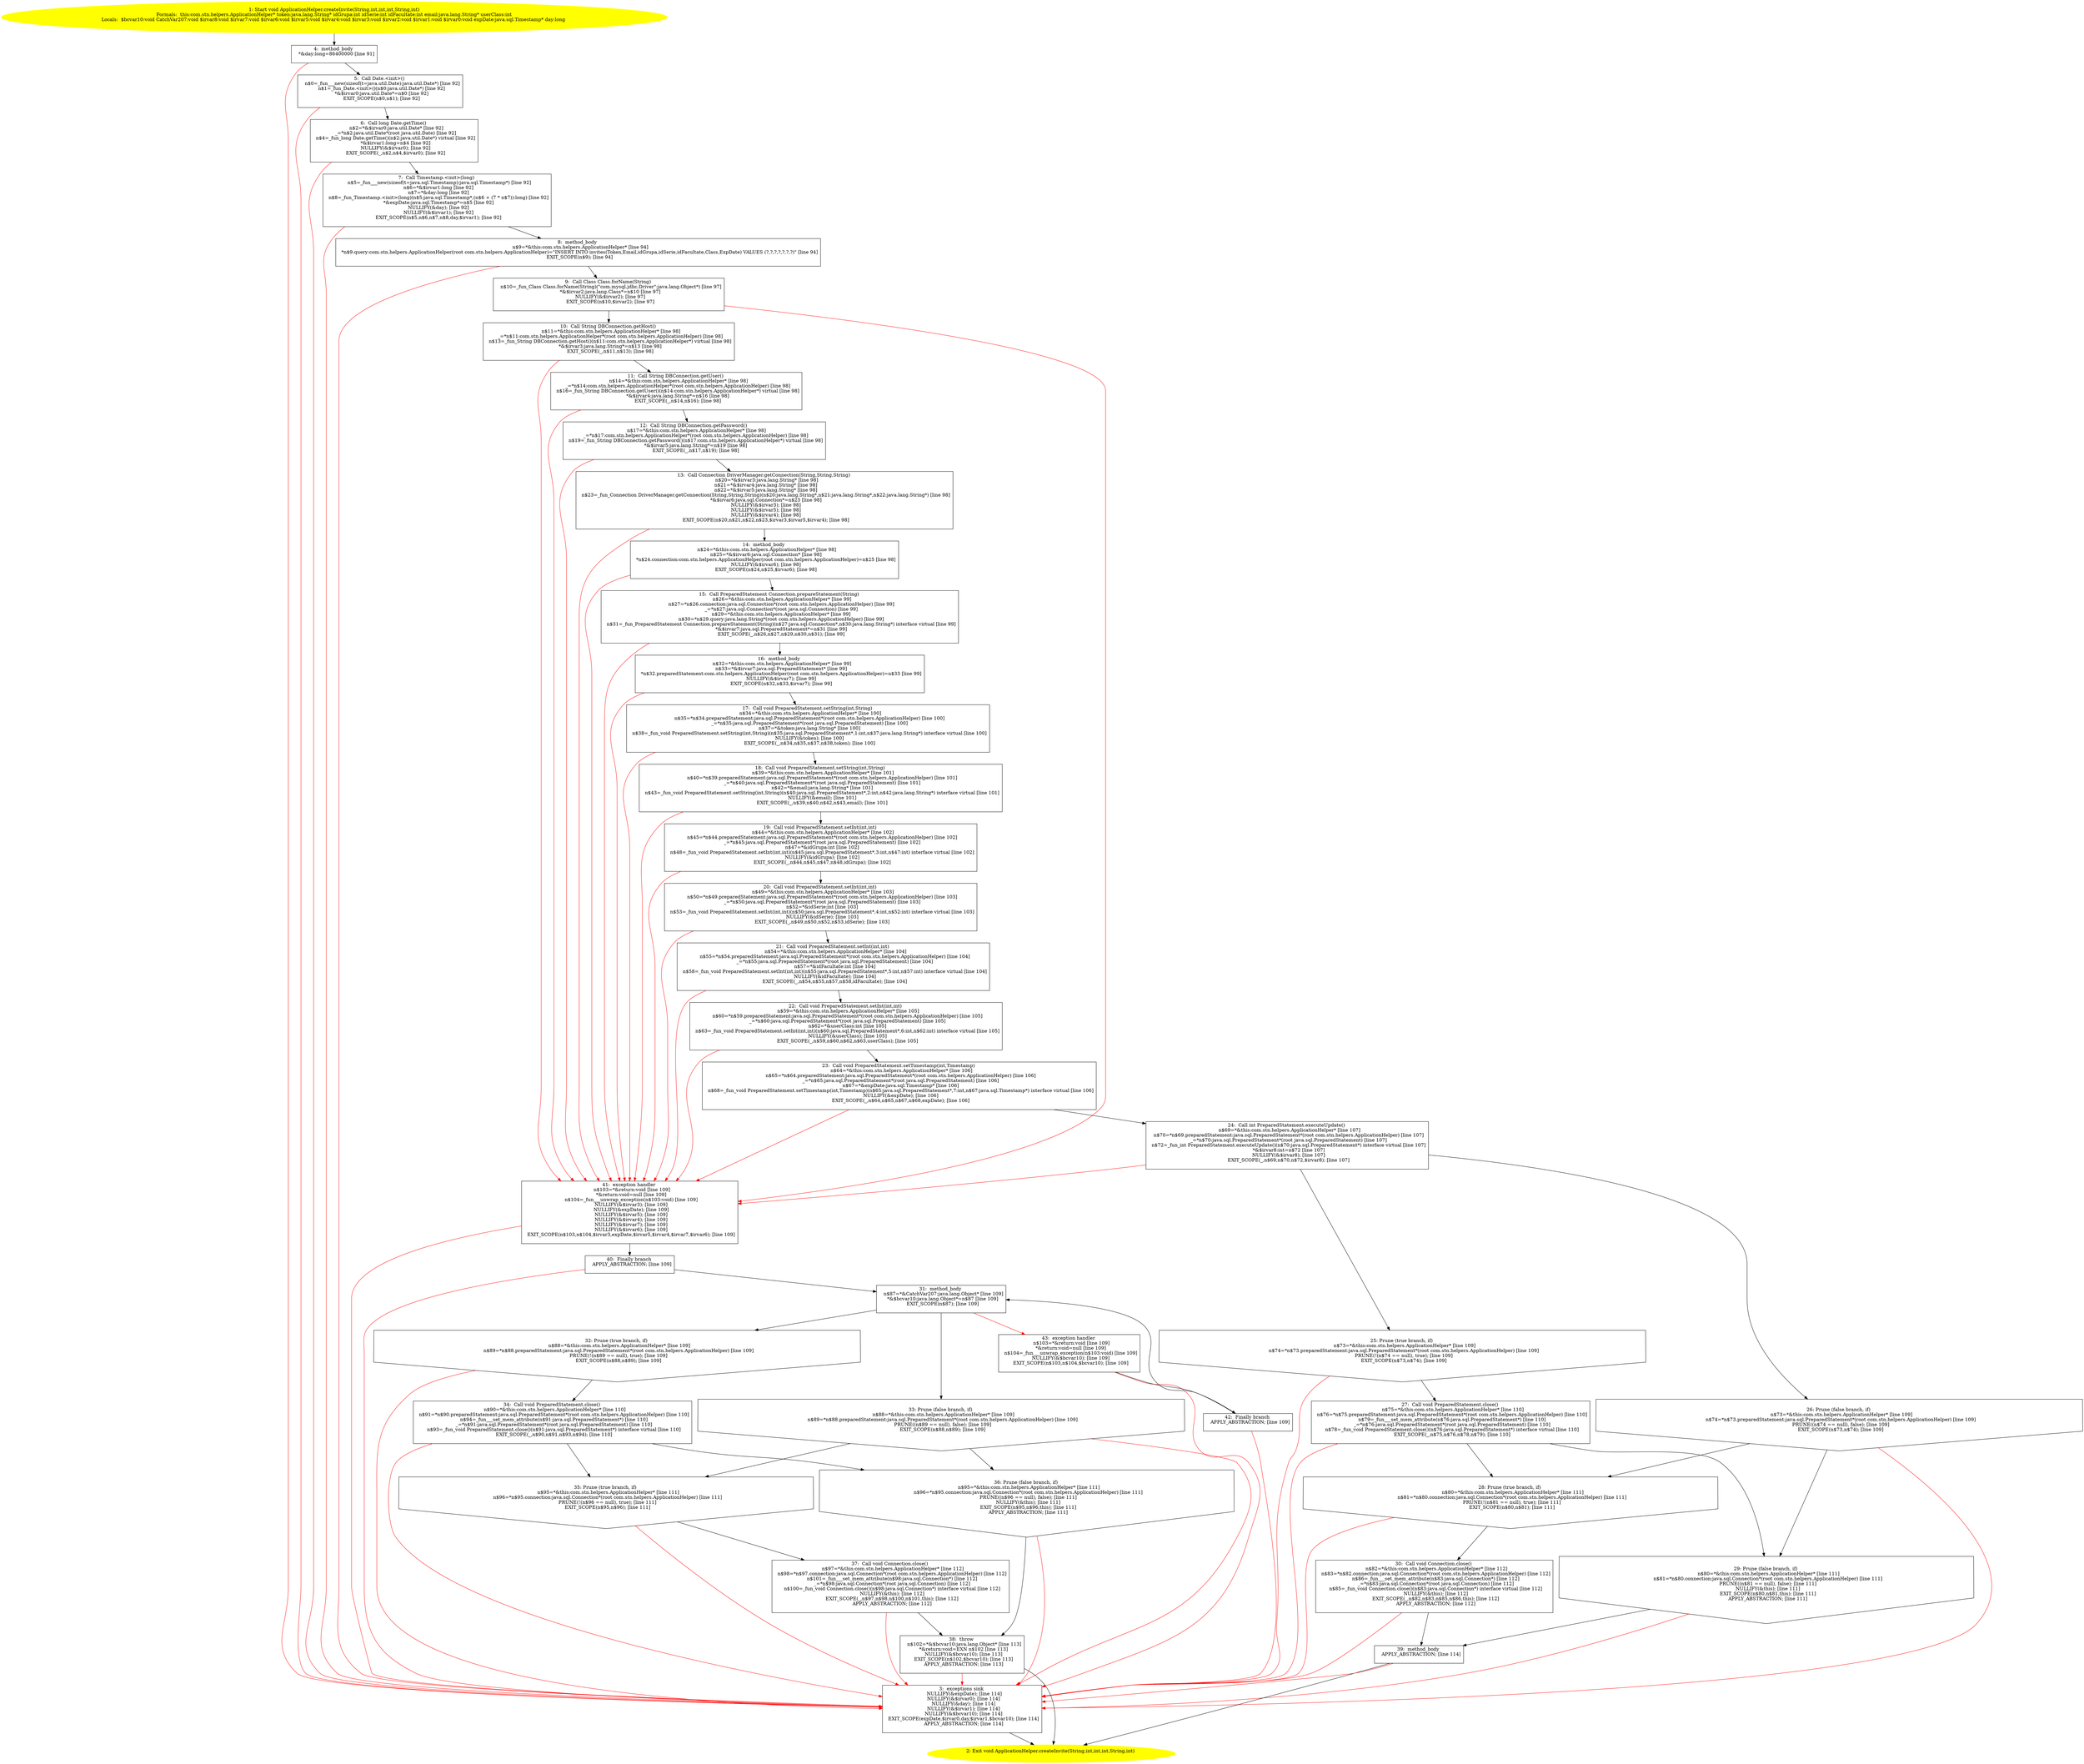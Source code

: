 /* @generated */
digraph cfg {
"com.stn.helpers.ApplicationHelper.createInvite(java.lang.String,int,int,int,java.lang.String,int):vo.8206df51788a3913444c936e56d3af97_1" [label="1: Start void ApplicationHelper.createInvite(String,int,int,int,String,int)\nFormals:  this:com.stn.helpers.ApplicationHelper* token:java.lang.String* idGrupa:int idSerie:int idFacultate:int email:java.lang.String* userClass:int\nLocals:  $bcvar10:void CatchVar207:void $irvar8:void $irvar7:void $irvar6:void $irvar5:void $irvar4:void $irvar3:void $irvar2:void $irvar1:void $irvar0:void expDate:java.sql.Timestamp* day:long \n  " color=yellow style=filled]
	

	 "com.stn.helpers.ApplicationHelper.createInvite(java.lang.String,int,int,int,java.lang.String,int):vo.8206df51788a3913444c936e56d3af97_1" -> "com.stn.helpers.ApplicationHelper.createInvite(java.lang.String,int,int,int,java.lang.String,int):vo.8206df51788a3913444c936e56d3af97_4" ;
"com.stn.helpers.ApplicationHelper.createInvite(java.lang.String,int,int,int,java.lang.String,int):vo.8206df51788a3913444c936e56d3af97_2" [label="2: Exit void ApplicationHelper.createInvite(String,int,int,int,String,int) \n  " color=yellow style=filled]
	

"com.stn.helpers.ApplicationHelper.createInvite(java.lang.String,int,int,int,java.lang.String,int):vo.8206df51788a3913444c936e56d3af97_3" [label="3:  exceptions sink \n   NULLIFY(&expDate); [line 114]\n  NULLIFY(&$irvar0); [line 114]\n  NULLIFY(&day); [line 114]\n  NULLIFY(&$irvar1); [line 114]\n  NULLIFY(&$bcvar10); [line 114]\n  EXIT_SCOPE(expDate,$irvar0,day,$irvar1,$bcvar10); [line 114]\n  APPLY_ABSTRACTION; [line 114]\n " shape="box"]
	

	 "com.stn.helpers.ApplicationHelper.createInvite(java.lang.String,int,int,int,java.lang.String,int):vo.8206df51788a3913444c936e56d3af97_3" -> "com.stn.helpers.ApplicationHelper.createInvite(java.lang.String,int,int,int,java.lang.String,int):vo.8206df51788a3913444c936e56d3af97_2" ;
"com.stn.helpers.ApplicationHelper.createInvite(java.lang.String,int,int,int,java.lang.String,int):vo.8206df51788a3913444c936e56d3af97_4" [label="4:  method_body \n   *&day:long=86400000 [line 91]\n " shape="box"]
	

	 "com.stn.helpers.ApplicationHelper.createInvite(java.lang.String,int,int,int,java.lang.String,int):vo.8206df51788a3913444c936e56d3af97_4" -> "com.stn.helpers.ApplicationHelper.createInvite(java.lang.String,int,int,int,java.lang.String,int):vo.8206df51788a3913444c936e56d3af97_5" ;
	 "com.stn.helpers.ApplicationHelper.createInvite(java.lang.String,int,int,int,java.lang.String,int):vo.8206df51788a3913444c936e56d3af97_4" -> "com.stn.helpers.ApplicationHelper.createInvite(java.lang.String,int,int,int,java.lang.String,int):vo.8206df51788a3913444c936e56d3af97_3" [color="red" ];
"com.stn.helpers.ApplicationHelper.createInvite(java.lang.String,int,int,int,java.lang.String,int):vo.8206df51788a3913444c936e56d3af97_5" [label="5:  Call Date.<init>() \n   n$0=_fun___new(sizeof(t=java.util.Date):java.util.Date*) [line 92]\n  n$1=_fun_Date.<init>()(n$0:java.util.Date*) [line 92]\n  *&$irvar0:java.util.Date*=n$0 [line 92]\n  EXIT_SCOPE(n$0,n$1); [line 92]\n " shape="box"]
	

	 "com.stn.helpers.ApplicationHelper.createInvite(java.lang.String,int,int,int,java.lang.String,int):vo.8206df51788a3913444c936e56d3af97_5" -> "com.stn.helpers.ApplicationHelper.createInvite(java.lang.String,int,int,int,java.lang.String,int):vo.8206df51788a3913444c936e56d3af97_6" ;
	 "com.stn.helpers.ApplicationHelper.createInvite(java.lang.String,int,int,int,java.lang.String,int):vo.8206df51788a3913444c936e56d3af97_5" -> "com.stn.helpers.ApplicationHelper.createInvite(java.lang.String,int,int,int,java.lang.String,int):vo.8206df51788a3913444c936e56d3af97_3" [color="red" ];
"com.stn.helpers.ApplicationHelper.createInvite(java.lang.String,int,int,int,java.lang.String,int):vo.8206df51788a3913444c936e56d3af97_6" [label="6:  Call long Date.getTime() \n   n$2=*&$irvar0:java.util.Date* [line 92]\n  _=*n$2:java.util.Date*(root java.util.Date) [line 92]\n  n$4=_fun_long Date.getTime()(n$2:java.util.Date*) virtual [line 92]\n  *&$irvar1:long=n$4 [line 92]\n  NULLIFY(&$irvar0); [line 92]\n  EXIT_SCOPE(_,n$2,n$4,$irvar0); [line 92]\n " shape="box"]
	

	 "com.stn.helpers.ApplicationHelper.createInvite(java.lang.String,int,int,int,java.lang.String,int):vo.8206df51788a3913444c936e56d3af97_6" -> "com.stn.helpers.ApplicationHelper.createInvite(java.lang.String,int,int,int,java.lang.String,int):vo.8206df51788a3913444c936e56d3af97_7" ;
	 "com.stn.helpers.ApplicationHelper.createInvite(java.lang.String,int,int,int,java.lang.String,int):vo.8206df51788a3913444c936e56d3af97_6" -> "com.stn.helpers.ApplicationHelper.createInvite(java.lang.String,int,int,int,java.lang.String,int):vo.8206df51788a3913444c936e56d3af97_3" [color="red" ];
"com.stn.helpers.ApplicationHelper.createInvite(java.lang.String,int,int,int,java.lang.String,int):vo.8206df51788a3913444c936e56d3af97_7" [label="7:  Call Timestamp.<init>(long) \n   n$5=_fun___new(sizeof(t=java.sql.Timestamp):java.sql.Timestamp*) [line 92]\n  n$6=*&$irvar1:long [line 92]\n  n$7=*&day:long [line 92]\n  n$8=_fun_Timestamp.<init>(long)(n$5:java.sql.Timestamp*,(n$6 + (7 * n$7)):long) [line 92]\n  *&expDate:java.sql.Timestamp*=n$5 [line 92]\n  NULLIFY(&day); [line 92]\n  NULLIFY(&$irvar1); [line 92]\n  EXIT_SCOPE(n$5,n$6,n$7,n$8,day,$irvar1); [line 92]\n " shape="box"]
	

	 "com.stn.helpers.ApplicationHelper.createInvite(java.lang.String,int,int,int,java.lang.String,int):vo.8206df51788a3913444c936e56d3af97_7" -> "com.stn.helpers.ApplicationHelper.createInvite(java.lang.String,int,int,int,java.lang.String,int):vo.8206df51788a3913444c936e56d3af97_8" ;
	 "com.stn.helpers.ApplicationHelper.createInvite(java.lang.String,int,int,int,java.lang.String,int):vo.8206df51788a3913444c936e56d3af97_7" -> "com.stn.helpers.ApplicationHelper.createInvite(java.lang.String,int,int,int,java.lang.String,int):vo.8206df51788a3913444c936e56d3af97_3" [color="red" ];
"com.stn.helpers.ApplicationHelper.createInvite(java.lang.String,int,int,int,java.lang.String,int):vo.8206df51788a3913444c936e56d3af97_8" [label="8:  method_body \n   n$9=*&this:com.stn.helpers.ApplicationHelper* [line 94]\n  *n$9.query:com.stn.helpers.ApplicationHelper(root com.stn.helpers.ApplicationHelper)=\"INSERT INTO invites(Token,Email,idGrupa,idSerie,idFacultate,Class,ExpDate) VALUES (?,?,?,?,?,?,?)\" [line 94]\n  EXIT_SCOPE(n$9); [line 94]\n " shape="box"]
	

	 "com.stn.helpers.ApplicationHelper.createInvite(java.lang.String,int,int,int,java.lang.String,int):vo.8206df51788a3913444c936e56d3af97_8" -> "com.stn.helpers.ApplicationHelper.createInvite(java.lang.String,int,int,int,java.lang.String,int):vo.8206df51788a3913444c936e56d3af97_9" ;
	 "com.stn.helpers.ApplicationHelper.createInvite(java.lang.String,int,int,int,java.lang.String,int):vo.8206df51788a3913444c936e56d3af97_8" -> "com.stn.helpers.ApplicationHelper.createInvite(java.lang.String,int,int,int,java.lang.String,int):vo.8206df51788a3913444c936e56d3af97_3" [color="red" ];
"com.stn.helpers.ApplicationHelper.createInvite(java.lang.String,int,int,int,java.lang.String,int):vo.8206df51788a3913444c936e56d3af97_9" [label="9:  Call Class Class.forName(String) \n   n$10=_fun_Class Class.forName(String)(\"com.mysql.jdbc.Driver\":java.lang.Object*) [line 97]\n  *&$irvar2:java.lang.Class*=n$10 [line 97]\n  NULLIFY(&$irvar2); [line 97]\n  EXIT_SCOPE(n$10,$irvar2); [line 97]\n " shape="box"]
	

	 "com.stn.helpers.ApplicationHelper.createInvite(java.lang.String,int,int,int,java.lang.String,int):vo.8206df51788a3913444c936e56d3af97_9" -> "com.stn.helpers.ApplicationHelper.createInvite(java.lang.String,int,int,int,java.lang.String,int):vo.8206df51788a3913444c936e56d3af97_10" ;
	 "com.stn.helpers.ApplicationHelper.createInvite(java.lang.String,int,int,int,java.lang.String,int):vo.8206df51788a3913444c936e56d3af97_9" -> "com.stn.helpers.ApplicationHelper.createInvite(java.lang.String,int,int,int,java.lang.String,int):vo.8206df51788a3913444c936e56d3af97_41" [color="red" ];
"com.stn.helpers.ApplicationHelper.createInvite(java.lang.String,int,int,int,java.lang.String,int):vo.8206df51788a3913444c936e56d3af97_10" [label="10:  Call String DBConnection.getHost() \n   n$11=*&this:com.stn.helpers.ApplicationHelper* [line 98]\n  _=*n$11:com.stn.helpers.ApplicationHelper*(root com.stn.helpers.ApplicationHelper) [line 98]\n  n$13=_fun_String DBConnection.getHost()(n$11:com.stn.helpers.ApplicationHelper*) virtual [line 98]\n  *&$irvar3:java.lang.String*=n$13 [line 98]\n  EXIT_SCOPE(_,n$11,n$13); [line 98]\n " shape="box"]
	

	 "com.stn.helpers.ApplicationHelper.createInvite(java.lang.String,int,int,int,java.lang.String,int):vo.8206df51788a3913444c936e56d3af97_10" -> "com.stn.helpers.ApplicationHelper.createInvite(java.lang.String,int,int,int,java.lang.String,int):vo.8206df51788a3913444c936e56d3af97_11" ;
	 "com.stn.helpers.ApplicationHelper.createInvite(java.lang.String,int,int,int,java.lang.String,int):vo.8206df51788a3913444c936e56d3af97_10" -> "com.stn.helpers.ApplicationHelper.createInvite(java.lang.String,int,int,int,java.lang.String,int):vo.8206df51788a3913444c936e56d3af97_41" [color="red" ];
"com.stn.helpers.ApplicationHelper.createInvite(java.lang.String,int,int,int,java.lang.String,int):vo.8206df51788a3913444c936e56d3af97_11" [label="11:  Call String DBConnection.getUser() \n   n$14=*&this:com.stn.helpers.ApplicationHelper* [line 98]\n  _=*n$14:com.stn.helpers.ApplicationHelper*(root com.stn.helpers.ApplicationHelper) [line 98]\n  n$16=_fun_String DBConnection.getUser()(n$14:com.stn.helpers.ApplicationHelper*) virtual [line 98]\n  *&$irvar4:java.lang.String*=n$16 [line 98]\n  EXIT_SCOPE(_,n$14,n$16); [line 98]\n " shape="box"]
	

	 "com.stn.helpers.ApplicationHelper.createInvite(java.lang.String,int,int,int,java.lang.String,int):vo.8206df51788a3913444c936e56d3af97_11" -> "com.stn.helpers.ApplicationHelper.createInvite(java.lang.String,int,int,int,java.lang.String,int):vo.8206df51788a3913444c936e56d3af97_12" ;
	 "com.stn.helpers.ApplicationHelper.createInvite(java.lang.String,int,int,int,java.lang.String,int):vo.8206df51788a3913444c936e56d3af97_11" -> "com.stn.helpers.ApplicationHelper.createInvite(java.lang.String,int,int,int,java.lang.String,int):vo.8206df51788a3913444c936e56d3af97_41" [color="red" ];
"com.stn.helpers.ApplicationHelper.createInvite(java.lang.String,int,int,int,java.lang.String,int):vo.8206df51788a3913444c936e56d3af97_12" [label="12:  Call String DBConnection.getPassword() \n   n$17=*&this:com.stn.helpers.ApplicationHelper* [line 98]\n  _=*n$17:com.stn.helpers.ApplicationHelper*(root com.stn.helpers.ApplicationHelper) [line 98]\n  n$19=_fun_String DBConnection.getPassword()(n$17:com.stn.helpers.ApplicationHelper*) virtual [line 98]\n  *&$irvar5:java.lang.String*=n$19 [line 98]\n  EXIT_SCOPE(_,n$17,n$19); [line 98]\n " shape="box"]
	

	 "com.stn.helpers.ApplicationHelper.createInvite(java.lang.String,int,int,int,java.lang.String,int):vo.8206df51788a3913444c936e56d3af97_12" -> "com.stn.helpers.ApplicationHelper.createInvite(java.lang.String,int,int,int,java.lang.String,int):vo.8206df51788a3913444c936e56d3af97_13" ;
	 "com.stn.helpers.ApplicationHelper.createInvite(java.lang.String,int,int,int,java.lang.String,int):vo.8206df51788a3913444c936e56d3af97_12" -> "com.stn.helpers.ApplicationHelper.createInvite(java.lang.String,int,int,int,java.lang.String,int):vo.8206df51788a3913444c936e56d3af97_41" [color="red" ];
"com.stn.helpers.ApplicationHelper.createInvite(java.lang.String,int,int,int,java.lang.String,int):vo.8206df51788a3913444c936e56d3af97_13" [label="13:  Call Connection DriverManager.getConnection(String,String,String) \n   n$20=*&$irvar3:java.lang.String* [line 98]\n  n$21=*&$irvar4:java.lang.String* [line 98]\n  n$22=*&$irvar5:java.lang.String* [line 98]\n  n$23=_fun_Connection DriverManager.getConnection(String,String,String)(n$20:java.lang.String*,n$21:java.lang.String*,n$22:java.lang.String*) [line 98]\n  *&$irvar6:java.sql.Connection*=n$23 [line 98]\n  NULLIFY(&$irvar3); [line 98]\n  NULLIFY(&$irvar5); [line 98]\n  NULLIFY(&$irvar4); [line 98]\n  EXIT_SCOPE(n$20,n$21,n$22,n$23,$irvar3,$irvar5,$irvar4); [line 98]\n " shape="box"]
	

	 "com.stn.helpers.ApplicationHelper.createInvite(java.lang.String,int,int,int,java.lang.String,int):vo.8206df51788a3913444c936e56d3af97_13" -> "com.stn.helpers.ApplicationHelper.createInvite(java.lang.String,int,int,int,java.lang.String,int):vo.8206df51788a3913444c936e56d3af97_14" ;
	 "com.stn.helpers.ApplicationHelper.createInvite(java.lang.String,int,int,int,java.lang.String,int):vo.8206df51788a3913444c936e56d3af97_13" -> "com.stn.helpers.ApplicationHelper.createInvite(java.lang.String,int,int,int,java.lang.String,int):vo.8206df51788a3913444c936e56d3af97_41" [color="red" ];
"com.stn.helpers.ApplicationHelper.createInvite(java.lang.String,int,int,int,java.lang.String,int):vo.8206df51788a3913444c936e56d3af97_14" [label="14:  method_body \n   n$24=*&this:com.stn.helpers.ApplicationHelper* [line 98]\n  n$25=*&$irvar6:java.sql.Connection* [line 98]\n  *n$24.connection:com.stn.helpers.ApplicationHelper(root com.stn.helpers.ApplicationHelper)=n$25 [line 98]\n  NULLIFY(&$irvar6); [line 98]\n  EXIT_SCOPE(n$24,n$25,$irvar6); [line 98]\n " shape="box"]
	

	 "com.stn.helpers.ApplicationHelper.createInvite(java.lang.String,int,int,int,java.lang.String,int):vo.8206df51788a3913444c936e56d3af97_14" -> "com.stn.helpers.ApplicationHelper.createInvite(java.lang.String,int,int,int,java.lang.String,int):vo.8206df51788a3913444c936e56d3af97_15" ;
	 "com.stn.helpers.ApplicationHelper.createInvite(java.lang.String,int,int,int,java.lang.String,int):vo.8206df51788a3913444c936e56d3af97_14" -> "com.stn.helpers.ApplicationHelper.createInvite(java.lang.String,int,int,int,java.lang.String,int):vo.8206df51788a3913444c936e56d3af97_41" [color="red" ];
"com.stn.helpers.ApplicationHelper.createInvite(java.lang.String,int,int,int,java.lang.String,int):vo.8206df51788a3913444c936e56d3af97_15" [label="15:  Call PreparedStatement Connection.prepareStatement(String) \n   n$26=*&this:com.stn.helpers.ApplicationHelper* [line 99]\n  n$27=*n$26.connection:java.sql.Connection*(root com.stn.helpers.ApplicationHelper) [line 99]\n  _=*n$27:java.sql.Connection*(root java.sql.Connection) [line 99]\n  n$29=*&this:com.stn.helpers.ApplicationHelper* [line 99]\n  n$30=*n$29.query:java.lang.String*(root com.stn.helpers.ApplicationHelper) [line 99]\n  n$31=_fun_PreparedStatement Connection.prepareStatement(String)(n$27:java.sql.Connection*,n$30:java.lang.String*) interface virtual [line 99]\n  *&$irvar7:java.sql.PreparedStatement*=n$31 [line 99]\n  EXIT_SCOPE(_,n$26,n$27,n$29,n$30,n$31); [line 99]\n " shape="box"]
	

	 "com.stn.helpers.ApplicationHelper.createInvite(java.lang.String,int,int,int,java.lang.String,int):vo.8206df51788a3913444c936e56d3af97_15" -> "com.stn.helpers.ApplicationHelper.createInvite(java.lang.String,int,int,int,java.lang.String,int):vo.8206df51788a3913444c936e56d3af97_16" ;
	 "com.stn.helpers.ApplicationHelper.createInvite(java.lang.String,int,int,int,java.lang.String,int):vo.8206df51788a3913444c936e56d3af97_15" -> "com.stn.helpers.ApplicationHelper.createInvite(java.lang.String,int,int,int,java.lang.String,int):vo.8206df51788a3913444c936e56d3af97_41" [color="red" ];
"com.stn.helpers.ApplicationHelper.createInvite(java.lang.String,int,int,int,java.lang.String,int):vo.8206df51788a3913444c936e56d3af97_16" [label="16:  method_body \n   n$32=*&this:com.stn.helpers.ApplicationHelper* [line 99]\n  n$33=*&$irvar7:java.sql.PreparedStatement* [line 99]\n  *n$32.preparedStatement:com.stn.helpers.ApplicationHelper(root com.stn.helpers.ApplicationHelper)=n$33 [line 99]\n  NULLIFY(&$irvar7); [line 99]\n  EXIT_SCOPE(n$32,n$33,$irvar7); [line 99]\n " shape="box"]
	

	 "com.stn.helpers.ApplicationHelper.createInvite(java.lang.String,int,int,int,java.lang.String,int):vo.8206df51788a3913444c936e56d3af97_16" -> "com.stn.helpers.ApplicationHelper.createInvite(java.lang.String,int,int,int,java.lang.String,int):vo.8206df51788a3913444c936e56d3af97_17" ;
	 "com.stn.helpers.ApplicationHelper.createInvite(java.lang.String,int,int,int,java.lang.String,int):vo.8206df51788a3913444c936e56d3af97_16" -> "com.stn.helpers.ApplicationHelper.createInvite(java.lang.String,int,int,int,java.lang.String,int):vo.8206df51788a3913444c936e56d3af97_41" [color="red" ];
"com.stn.helpers.ApplicationHelper.createInvite(java.lang.String,int,int,int,java.lang.String,int):vo.8206df51788a3913444c936e56d3af97_17" [label="17:  Call void PreparedStatement.setString(int,String) \n   n$34=*&this:com.stn.helpers.ApplicationHelper* [line 100]\n  n$35=*n$34.preparedStatement:java.sql.PreparedStatement*(root com.stn.helpers.ApplicationHelper) [line 100]\n  _=*n$35:java.sql.PreparedStatement*(root java.sql.PreparedStatement) [line 100]\n  n$37=*&token:java.lang.String* [line 100]\n  n$38=_fun_void PreparedStatement.setString(int,String)(n$35:java.sql.PreparedStatement*,1:int,n$37:java.lang.String*) interface virtual [line 100]\n  NULLIFY(&token); [line 100]\n  EXIT_SCOPE(_,n$34,n$35,n$37,n$38,token); [line 100]\n " shape="box"]
	

	 "com.stn.helpers.ApplicationHelper.createInvite(java.lang.String,int,int,int,java.lang.String,int):vo.8206df51788a3913444c936e56d3af97_17" -> "com.stn.helpers.ApplicationHelper.createInvite(java.lang.String,int,int,int,java.lang.String,int):vo.8206df51788a3913444c936e56d3af97_18" ;
	 "com.stn.helpers.ApplicationHelper.createInvite(java.lang.String,int,int,int,java.lang.String,int):vo.8206df51788a3913444c936e56d3af97_17" -> "com.stn.helpers.ApplicationHelper.createInvite(java.lang.String,int,int,int,java.lang.String,int):vo.8206df51788a3913444c936e56d3af97_41" [color="red" ];
"com.stn.helpers.ApplicationHelper.createInvite(java.lang.String,int,int,int,java.lang.String,int):vo.8206df51788a3913444c936e56d3af97_18" [label="18:  Call void PreparedStatement.setString(int,String) \n   n$39=*&this:com.stn.helpers.ApplicationHelper* [line 101]\n  n$40=*n$39.preparedStatement:java.sql.PreparedStatement*(root com.stn.helpers.ApplicationHelper) [line 101]\n  _=*n$40:java.sql.PreparedStatement*(root java.sql.PreparedStatement) [line 101]\n  n$42=*&email:java.lang.String* [line 101]\n  n$43=_fun_void PreparedStatement.setString(int,String)(n$40:java.sql.PreparedStatement*,2:int,n$42:java.lang.String*) interface virtual [line 101]\n  NULLIFY(&email); [line 101]\n  EXIT_SCOPE(_,n$39,n$40,n$42,n$43,email); [line 101]\n " shape="box"]
	

	 "com.stn.helpers.ApplicationHelper.createInvite(java.lang.String,int,int,int,java.lang.String,int):vo.8206df51788a3913444c936e56d3af97_18" -> "com.stn.helpers.ApplicationHelper.createInvite(java.lang.String,int,int,int,java.lang.String,int):vo.8206df51788a3913444c936e56d3af97_19" ;
	 "com.stn.helpers.ApplicationHelper.createInvite(java.lang.String,int,int,int,java.lang.String,int):vo.8206df51788a3913444c936e56d3af97_18" -> "com.stn.helpers.ApplicationHelper.createInvite(java.lang.String,int,int,int,java.lang.String,int):vo.8206df51788a3913444c936e56d3af97_41" [color="red" ];
"com.stn.helpers.ApplicationHelper.createInvite(java.lang.String,int,int,int,java.lang.String,int):vo.8206df51788a3913444c936e56d3af97_19" [label="19:  Call void PreparedStatement.setInt(int,int) \n   n$44=*&this:com.stn.helpers.ApplicationHelper* [line 102]\n  n$45=*n$44.preparedStatement:java.sql.PreparedStatement*(root com.stn.helpers.ApplicationHelper) [line 102]\n  _=*n$45:java.sql.PreparedStatement*(root java.sql.PreparedStatement) [line 102]\n  n$47=*&idGrupa:int [line 102]\n  n$48=_fun_void PreparedStatement.setInt(int,int)(n$45:java.sql.PreparedStatement*,3:int,n$47:int) interface virtual [line 102]\n  NULLIFY(&idGrupa); [line 102]\n  EXIT_SCOPE(_,n$44,n$45,n$47,n$48,idGrupa); [line 102]\n " shape="box"]
	

	 "com.stn.helpers.ApplicationHelper.createInvite(java.lang.String,int,int,int,java.lang.String,int):vo.8206df51788a3913444c936e56d3af97_19" -> "com.stn.helpers.ApplicationHelper.createInvite(java.lang.String,int,int,int,java.lang.String,int):vo.8206df51788a3913444c936e56d3af97_20" ;
	 "com.stn.helpers.ApplicationHelper.createInvite(java.lang.String,int,int,int,java.lang.String,int):vo.8206df51788a3913444c936e56d3af97_19" -> "com.stn.helpers.ApplicationHelper.createInvite(java.lang.String,int,int,int,java.lang.String,int):vo.8206df51788a3913444c936e56d3af97_41" [color="red" ];
"com.stn.helpers.ApplicationHelper.createInvite(java.lang.String,int,int,int,java.lang.String,int):vo.8206df51788a3913444c936e56d3af97_20" [label="20:  Call void PreparedStatement.setInt(int,int) \n   n$49=*&this:com.stn.helpers.ApplicationHelper* [line 103]\n  n$50=*n$49.preparedStatement:java.sql.PreparedStatement*(root com.stn.helpers.ApplicationHelper) [line 103]\n  _=*n$50:java.sql.PreparedStatement*(root java.sql.PreparedStatement) [line 103]\n  n$52=*&idSerie:int [line 103]\n  n$53=_fun_void PreparedStatement.setInt(int,int)(n$50:java.sql.PreparedStatement*,4:int,n$52:int) interface virtual [line 103]\n  NULLIFY(&idSerie); [line 103]\n  EXIT_SCOPE(_,n$49,n$50,n$52,n$53,idSerie); [line 103]\n " shape="box"]
	

	 "com.stn.helpers.ApplicationHelper.createInvite(java.lang.String,int,int,int,java.lang.String,int):vo.8206df51788a3913444c936e56d3af97_20" -> "com.stn.helpers.ApplicationHelper.createInvite(java.lang.String,int,int,int,java.lang.String,int):vo.8206df51788a3913444c936e56d3af97_21" ;
	 "com.stn.helpers.ApplicationHelper.createInvite(java.lang.String,int,int,int,java.lang.String,int):vo.8206df51788a3913444c936e56d3af97_20" -> "com.stn.helpers.ApplicationHelper.createInvite(java.lang.String,int,int,int,java.lang.String,int):vo.8206df51788a3913444c936e56d3af97_41" [color="red" ];
"com.stn.helpers.ApplicationHelper.createInvite(java.lang.String,int,int,int,java.lang.String,int):vo.8206df51788a3913444c936e56d3af97_21" [label="21:  Call void PreparedStatement.setInt(int,int) \n   n$54=*&this:com.stn.helpers.ApplicationHelper* [line 104]\n  n$55=*n$54.preparedStatement:java.sql.PreparedStatement*(root com.stn.helpers.ApplicationHelper) [line 104]\n  _=*n$55:java.sql.PreparedStatement*(root java.sql.PreparedStatement) [line 104]\n  n$57=*&idFacultate:int [line 104]\n  n$58=_fun_void PreparedStatement.setInt(int,int)(n$55:java.sql.PreparedStatement*,5:int,n$57:int) interface virtual [line 104]\n  NULLIFY(&idFacultate); [line 104]\n  EXIT_SCOPE(_,n$54,n$55,n$57,n$58,idFacultate); [line 104]\n " shape="box"]
	

	 "com.stn.helpers.ApplicationHelper.createInvite(java.lang.String,int,int,int,java.lang.String,int):vo.8206df51788a3913444c936e56d3af97_21" -> "com.stn.helpers.ApplicationHelper.createInvite(java.lang.String,int,int,int,java.lang.String,int):vo.8206df51788a3913444c936e56d3af97_22" ;
	 "com.stn.helpers.ApplicationHelper.createInvite(java.lang.String,int,int,int,java.lang.String,int):vo.8206df51788a3913444c936e56d3af97_21" -> "com.stn.helpers.ApplicationHelper.createInvite(java.lang.String,int,int,int,java.lang.String,int):vo.8206df51788a3913444c936e56d3af97_41" [color="red" ];
"com.stn.helpers.ApplicationHelper.createInvite(java.lang.String,int,int,int,java.lang.String,int):vo.8206df51788a3913444c936e56d3af97_22" [label="22:  Call void PreparedStatement.setInt(int,int) \n   n$59=*&this:com.stn.helpers.ApplicationHelper* [line 105]\n  n$60=*n$59.preparedStatement:java.sql.PreparedStatement*(root com.stn.helpers.ApplicationHelper) [line 105]\n  _=*n$60:java.sql.PreparedStatement*(root java.sql.PreparedStatement) [line 105]\n  n$62=*&userClass:int [line 105]\n  n$63=_fun_void PreparedStatement.setInt(int,int)(n$60:java.sql.PreparedStatement*,6:int,n$62:int) interface virtual [line 105]\n  NULLIFY(&userClass); [line 105]\n  EXIT_SCOPE(_,n$59,n$60,n$62,n$63,userClass); [line 105]\n " shape="box"]
	

	 "com.stn.helpers.ApplicationHelper.createInvite(java.lang.String,int,int,int,java.lang.String,int):vo.8206df51788a3913444c936e56d3af97_22" -> "com.stn.helpers.ApplicationHelper.createInvite(java.lang.String,int,int,int,java.lang.String,int):vo.8206df51788a3913444c936e56d3af97_23" ;
	 "com.stn.helpers.ApplicationHelper.createInvite(java.lang.String,int,int,int,java.lang.String,int):vo.8206df51788a3913444c936e56d3af97_22" -> "com.stn.helpers.ApplicationHelper.createInvite(java.lang.String,int,int,int,java.lang.String,int):vo.8206df51788a3913444c936e56d3af97_41" [color="red" ];
"com.stn.helpers.ApplicationHelper.createInvite(java.lang.String,int,int,int,java.lang.String,int):vo.8206df51788a3913444c936e56d3af97_23" [label="23:  Call void PreparedStatement.setTimestamp(int,Timestamp) \n   n$64=*&this:com.stn.helpers.ApplicationHelper* [line 106]\n  n$65=*n$64.preparedStatement:java.sql.PreparedStatement*(root com.stn.helpers.ApplicationHelper) [line 106]\n  _=*n$65:java.sql.PreparedStatement*(root java.sql.PreparedStatement) [line 106]\n  n$67=*&expDate:java.sql.Timestamp* [line 106]\n  n$68=_fun_void PreparedStatement.setTimestamp(int,Timestamp)(n$65:java.sql.PreparedStatement*,7:int,n$67:java.sql.Timestamp*) interface virtual [line 106]\n  NULLIFY(&expDate); [line 106]\n  EXIT_SCOPE(_,n$64,n$65,n$67,n$68,expDate); [line 106]\n " shape="box"]
	

	 "com.stn.helpers.ApplicationHelper.createInvite(java.lang.String,int,int,int,java.lang.String,int):vo.8206df51788a3913444c936e56d3af97_23" -> "com.stn.helpers.ApplicationHelper.createInvite(java.lang.String,int,int,int,java.lang.String,int):vo.8206df51788a3913444c936e56d3af97_24" ;
	 "com.stn.helpers.ApplicationHelper.createInvite(java.lang.String,int,int,int,java.lang.String,int):vo.8206df51788a3913444c936e56d3af97_23" -> "com.stn.helpers.ApplicationHelper.createInvite(java.lang.String,int,int,int,java.lang.String,int):vo.8206df51788a3913444c936e56d3af97_41" [color="red" ];
"com.stn.helpers.ApplicationHelper.createInvite(java.lang.String,int,int,int,java.lang.String,int):vo.8206df51788a3913444c936e56d3af97_24" [label="24:  Call int PreparedStatement.executeUpdate() \n   n$69=*&this:com.stn.helpers.ApplicationHelper* [line 107]\n  n$70=*n$69.preparedStatement:java.sql.PreparedStatement*(root com.stn.helpers.ApplicationHelper) [line 107]\n  _=*n$70:java.sql.PreparedStatement*(root java.sql.PreparedStatement) [line 107]\n  n$72=_fun_int PreparedStatement.executeUpdate()(n$70:java.sql.PreparedStatement*) interface virtual [line 107]\n  *&$irvar8:int=n$72 [line 107]\n  NULLIFY(&$irvar8); [line 107]\n  EXIT_SCOPE(_,n$69,n$70,n$72,$irvar8); [line 107]\n " shape="box"]
	

	 "com.stn.helpers.ApplicationHelper.createInvite(java.lang.String,int,int,int,java.lang.String,int):vo.8206df51788a3913444c936e56d3af97_24" -> "com.stn.helpers.ApplicationHelper.createInvite(java.lang.String,int,int,int,java.lang.String,int):vo.8206df51788a3913444c936e56d3af97_25" ;
	 "com.stn.helpers.ApplicationHelper.createInvite(java.lang.String,int,int,int,java.lang.String,int):vo.8206df51788a3913444c936e56d3af97_24" -> "com.stn.helpers.ApplicationHelper.createInvite(java.lang.String,int,int,int,java.lang.String,int):vo.8206df51788a3913444c936e56d3af97_26" ;
	 "com.stn.helpers.ApplicationHelper.createInvite(java.lang.String,int,int,int,java.lang.String,int):vo.8206df51788a3913444c936e56d3af97_24" -> "com.stn.helpers.ApplicationHelper.createInvite(java.lang.String,int,int,int,java.lang.String,int):vo.8206df51788a3913444c936e56d3af97_41" [color="red" ];
"com.stn.helpers.ApplicationHelper.createInvite(java.lang.String,int,int,int,java.lang.String,int):vo.8206df51788a3913444c936e56d3af97_25" [label="25: Prune (true branch, if) \n   n$73=*&this:com.stn.helpers.ApplicationHelper* [line 109]\n  n$74=*n$73.preparedStatement:java.sql.PreparedStatement*(root com.stn.helpers.ApplicationHelper) [line 109]\n  PRUNE(!(n$74 == null), true); [line 109]\n  EXIT_SCOPE(n$73,n$74); [line 109]\n " shape="invhouse"]
	

	 "com.stn.helpers.ApplicationHelper.createInvite(java.lang.String,int,int,int,java.lang.String,int):vo.8206df51788a3913444c936e56d3af97_25" -> "com.stn.helpers.ApplicationHelper.createInvite(java.lang.String,int,int,int,java.lang.String,int):vo.8206df51788a3913444c936e56d3af97_27" ;
	 "com.stn.helpers.ApplicationHelper.createInvite(java.lang.String,int,int,int,java.lang.String,int):vo.8206df51788a3913444c936e56d3af97_25" -> "com.stn.helpers.ApplicationHelper.createInvite(java.lang.String,int,int,int,java.lang.String,int):vo.8206df51788a3913444c936e56d3af97_3" [color="red" ];
"com.stn.helpers.ApplicationHelper.createInvite(java.lang.String,int,int,int,java.lang.String,int):vo.8206df51788a3913444c936e56d3af97_26" [label="26: Prune (false branch, if) \n   n$73=*&this:com.stn.helpers.ApplicationHelper* [line 109]\n  n$74=*n$73.preparedStatement:java.sql.PreparedStatement*(root com.stn.helpers.ApplicationHelper) [line 109]\n  PRUNE((n$74 == null), false); [line 109]\n  EXIT_SCOPE(n$73,n$74); [line 109]\n " shape="invhouse"]
	

	 "com.stn.helpers.ApplicationHelper.createInvite(java.lang.String,int,int,int,java.lang.String,int):vo.8206df51788a3913444c936e56d3af97_26" -> "com.stn.helpers.ApplicationHelper.createInvite(java.lang.String,int,int,int,java.lang.String,int):vo.8206df51788a3913444c936e56d3af97_28" ;
	 "com.stn.helpers.ApplicationHelper.createInvite(java.lang.String,int,int,int,java.lang.String,int):vo.8206df51788a3913444c936e56d3af97_26" -> "com.stn.helpers.ApplicationHelper.createInvite(java.lang.String,int,int,int,java.lang.String,int):vo.8206df51788a3913444c936e56d3af97_29" ;
	 "com.stn.helpers.ApplicationHelper.createInvite(java.lang.String,int,int,int,java.lang.String,int):vo.8206df51788a3913444c936e56d3af97_26" -> "com.stn.helpers.ApplicationHelper.createInvite(java.lang.String,int,int,int,java.lang.String,int):vo.8206df51788a3913444c936e56d3af97_3" [color="red" ];
"com.stn.helpers.ApplicationHelper.createInvite(java.lang.String,int,int,int,java.lang.String,int):vo.8206df51788a3913444c936e56d3af97_27" [label="27:  Call void PreparedStatement.close() \n   n$75=*&this:com.stn.helpers.ApplicationHelper* [line 110]\n  n$76=*n$75.preparedStatement:java.sql.PreparedStatement*(root com.stn.helpers.ApplicationHelper) [line 110]\n  n$79=_fun___set_mem_attribute(n$76:java.sql.PreparedStatement*) [line 110]\n  _=*n$76:java.sql.PreparedStatement*(root java.sql.PreparedStatement) [line 110]\n  n$78=_fun_void PreparedStatement.close()(n$76:java.sql.PreparedStatement*) interface virtual [line 110]\n  EXIT_SCOPE(_,n$75,n$76,n$78,n$79); [line 110]\n " shape="box"]
	

	 "com.stn.helpers.ApplicationHelper.createInvite(java.lang.String,int,int,int,java.lang.String,int):vo.8206df51788a3913444c936e56d3af97_27" -> "com.stn.helpers.ApplicationHelper.createInvite(java.lang.String,int,int,int,java.lang.String,int):vo.8206df51788a3913444c936e56d3af97_28" ;
	 "com.stn.helpers.ApplicationHelper.createInvite(java.lang.String,int,int,int,java.lang.String,int):vo.8206df51788a3913444c936e56d3af97_27" -> "com.stn.helpers.ApplicationHelper.createInvite(java.lang.String,int,int,int,java.lang.String,int):vo.8206df51788a3913444c936e56d3af97_29" ;
	 "com.stn.helpers.ApplicationHelper.createInvite(java.lang.String,int,int,int,java.lang.String,int):vo.8206df51788a3913444c936e56d3af97_27" -> "com.stn.helpers.ApplicationHelper.createInvite(java.lang.String,int,int,int,java.lang.String,int):vo.8206df51788a3913444c936e56d3af97_3" [color="red" ];
"com.stn.helpers.ApplicationHelper.createInvite(java.lang.String,int,int,int,java.lang.String,int):vo.8206df51788a3913444c936e56d3af97_28" [label="28: Prune (true branch, if) \n   n$80=*&this:com.stn.helpers.ApplicationHelper* [line 111]\n  n$81=*n$80.connection:java.sql.Connection*(root com.stn.helpers.ApplicationHelper) [line 111]\n  PRUNE(!(n$81 == null), true); [line 111]\n  EXIT_SCOPE(n$80,n$81); [line 111]\n " shape="invhouse"]
	

	 "com.stn.helpers.ApplicationHelper.createInvite(java.lang.String,int,int,int,java.lang.String,int):vo.8206df51788a3913444c936e56d3af97_28" -> "com.stn.helpers.ApplicationHelper.createInvite(java.lang.String,int,int,int,java.lang.String,int):vo.8206df51788a3913444c936e56d3af97_30" ;
	 "com.stn.helpers.ApplicationHelper.createInvite(java.lang.String,int,int,int,java.lang.String,int):vo.8206df51788a3913444c936e56d3af97_28" -> "com.stn.helpers.ApplicationHelper.createInvite(java.lang.String,int,int,int,java.lang.String,int):vo.8206df51788a3913444c936e56d3af97_3" [color="red" ];
"com.stn.helpers.ApplicationHelper.createInvite(java.lang.String,int,int,int,java.lang.String,int):vo.8206df51788a3913444c936e56d3af97_29" [label="29: Prune (false branch, if) \n   n$80=*&this:com.stn.helpers.ApplicationHelper* [line 111]\n  n$81=*n$80.connection:java.sql.Connection*(root com.stn.helpers.ApplicationHelper) [line 111]\n  PRUNE((n$81 == null), false); [line 111]\n  NULLIFY(&this); [line 111]\n  EXIT_SCOPE(n$80,n$81,this); [line 111]\n  APPLY_ABSTRACTION; [line 111]\n " shape="invhouse"]
	

	 "com.stn.helpers.ApplicationHelper.createInvite(java.lang.String,int,int,int,java.lang.String,int):vo.8206df51788a3913444c936e56d3af97_29" -> "com.stn.helpers.ApplicationHelper.createInvite(java.lang.String,int,int,int,java.lang.String,int):vo.8206df51788a3913444c936e56d3af97_39" ;
	 "com.stn.helpers.ApplicationHelper.createInvite(java.lang.String,int,int,int,java.lang.String,int):vo.8206df51788a3913444c936e56d3af97_29" -> "com.stn.helpers.ApplicationHelper.createInvite(java.lang.String,int,int,int,java.lang.String,int):vo.8206df51788a3913444c936e56d3af97_3" [color="red" ];
"com.stn.helpers.ApplicationHelper.createInvite(java.lang.String,int,int,int,java.lang.String,int):vo.8206df51788a3913444c936e56d3af97_30" [label="30:  Call void Connection.close() \n   n$82=*&this:com.stn.helpers.ApplicationHelper* [line 112]\n  n$83=*n$82.connection:java.sql.Connection*(root com.stn.helpers.ApplicationHelper) [line 112]\n  n$86=_fun___set_mem_attribute(n$83:java.sql.Connection*) [line 112]\n  _=*n$83:java.sql.Connection*(root java.sql.Connection) [line 112]\n  n$85=_fun_void Connection.close()(n$83:java.sql.Connection*) interface virtual [line 112]\n  NULLIFY(&this); [line 112]\n  EXIT_SCOPE(_,n$82,n$83,n$85,n$86,this); [line 112]\n  APPLY_ABSTRACTION; [line 112]\n " shape="box"]
	

	 "com.stn.helpers.ApplicationHelper.createInvite(java.lang.String,int,int,int,java.lang.String,int):vo.8206df51788a3913444c936e56d3af97_30" -> "com.stn.helpers.ApplicationHelper.createInvite(java.lang.String,int,int,int,java.lang.String,int):vo.8206df51788a3913444c936e56d3af97_39" ;
	 "com.stn.helpers.ApplicationHelper.createInvite(java.lang.String,int,int,int,java.lang.String,int):vo.8206df51788a3913444c936e56d3af97_30" -> "com.stn.helpers.ApplicationHelper.createInvite(java.lang.String,int,int,int,java.lang.String,int):vo.8206df51788a3913444c936e56d3af97_3" [color="red" ];
"com.stn.helpers.ApplicationHelper.createInvite(java.lang.String,int,int,int,java.lang.String,int):vo.8206df51788a3913444c936e56d3af97_31" [label="31:  method_body \n   n$87=*&CatchVar207:java.lang.Object* [line 109]\n  *&$bcvar10:java.lang.Object*=n$87 [line 109]\n  EXIT_SCOPE(n$87); [line 109]\n " shape="box"]
	

	 "com.stn.helpers.ApplicationHelper.createInvite(java.lang.String,int,int,int,java.lang.String,int):vo.8206df51788a3913444c936e56d3af97_31" -> "com.stn.helpers.ApplicationHelper.createInvite(java.lang.String,int,int,int,java.lang.String,int):vo.8206df51788a3913444c936e56d3af97_32" ;
	 "com.stn.helpers.ApplicationHelper.createInvite(java.lang.String,int,int,int,java.lang.String,int):vo.8206df51788a3913444c936e56d3af97_31" -> "com.stn.helpers.ApplicationHelper.createInvite(java.lang.String,int,int,int,java.lang.String,int):vo.8206df51788a3913444c936e56d3af97_33" ;
	 "com.stn.helpers.ApplicationHelper.createInvite(java.lang.String,int,int,int,java.lang.String,int):vo.8206df51788a3913444c936e56d3af97_31" -> "com.stn.helpers.ApplicationHelper.createInvite(java.lang.String,int,int,int,java.lang.String,int):vo.8206df51788a3913444c936e56d3af97_43" [color="red" ];
"com.stn.helpers.ApplicationHelper.createInvite(java.lang.String,int,int,int,java.lang.String,int):vo.8206df51788a3913444c936e56d3af97_32" [label="32: Prune (true branch, if) \n   n$88=*&this:com.stn.helpers.ApplicationHelper* [line 109]\n  n$89=*n$88.preparedStatement:java.sql.PreparedStatement*(root com.stn.helpers.ApplicationHelper) [line 109]\n  PRUNE(!(n$89 == null), true); [line 109]\n  EXIT_SCOPE(n$88,n$89); [line 109]\n " shape="invhouse"]
	

	 "com.stn.helpers.ApplicationHelper.createInvite(java.lang.String,int,int,int,java.lang.String,int):vo.8206df51788a3913444c936e56d3af97_32" -> "com.stn.helpers.ApplicationHelper.createInvite(java.lang.String,int,int,int,java.lang.String,int):vo.8206df51788a3913444c936e56d3af97_34" ;
	 "com.stn.helpers.ApplicationHelper.createInvite(java.lang.String,int,int,int,java.lang.String,int):vo.8206df51788a3913444c936e56d3af97_32" -> "com.stn.helpers.ApplicationHelper.createInvite(java.lang.String,int,int,int,java.lang.String,int):vo.8206df51788a3913444c936e56d3af97_3" [color="red" ];
"com.stn.helpers.ApplicationHelper.createInvite(java.lang.String,int,int,int,java.lang.String,int):vo.8206df51788a3913444c936e56d3af97_33" [label="33: Prune (false branch, if) \n   n$88=*&this:com.stn.helpers.ApplicationHelper* [line 109]\n  n$89=*n$88.preparedStatement:java.sql.PreparedStatement*(root com.stn.helpers.ApplicationHelper) [line 109]\n  PRUNE((n$89 == null), false); [line 109]\n  EXIT_SCOPE(n$88,n$89); [line 109]\n " shape="invhouse"]
	

	 "com.stn.helpers.ApplicationHelper.createInvite(java.lang.String,int,int,int,java.lang.String,int):vo.8206df51788a3913444c936e56d3af97_33" -> "com.stn.helpers.ApplicationHelper.createInvite(java.lang.String,int,int,int,java.lang.String,int):vo.8206df51788a3913444c936e56d3af97_35" ;
	 "com.stn.helpers.ApplicationHelper.createInvite(java.lang.String,int,int,int,java.lang.String,int):vo.8206df51788a3913444c936e56d3af97_33" -> "com.stn.helpers.ApplicationHelper.createInvite(java.lang.String,int,int,int,java.lang.String,int):vo.8206df51788a3913444c936e56d3af97_36" ;
	 "com.stn.helpers.ApplicationHelper.createInvite(java.lang.String,int,int,int,java.lang.String,int):vo.8206df51788a3913444c936e56d3af97_33" -> "com.stn.helpers.ApplicationHelper.createInvite(java.lang.String,int,int,int,java.lang.String,int):vo.8206df51788a3913444c936e56d3af97_3" [color="red" ];
"com.stn.helpers.ApplicationHelper.createInvite(java.lang.String,int,int,int,java.lang.String,int):vo.8206df51788a3913444c936e56d3af97_34" [label="34:  Call void PreparedStatement.close() \n   n$90=*&this:com.stn.helpers.ApplicationHelper* [line 110]\n  n$91=*n$90.preparedStatement:java.sql.PreparedStatement*(root com.stn.helpers.ApplicationHelper) [line 110]\n  n$94=_fun___set_mem_attribute(n$91:java.sql.PreparedStatement*) [line 110]\n  _=*n$91:java.sql.PreparedStatement*(root java.sql.PreparedStatement) [line 110]\n  n$93=_fun_void PreparedStatement.close()(n$91:java.sql.PreparedStatement*) interface virtual [line 110]\n  EXIT_SCOPE(_,n$90,n$91,n$93,n$94); [line 110]\n " shape="box"]
	

	 "com.stn.helpers.ApplicationHelper.createInvite(java.lang.String,int,int,int,java.lang.String,int):vo.8206df51788a3913444c936e56d3af97_34" -> "com.stn.helpers.ApplicationHelper.createInvite(java.lang.String,int,int,int,java.lang.String,int):vo.8206df51788a3913444c936e56d3af97_35" ;
	 "com.stn.helpers.ApplicationHelper.createInvite(java.lang.String,int,int,int,java.lang.String,int):vo.8206df51788a3913444c936e56d3af97_34" -> "com.stn.helpers.ApplicationHelper.createInvite(java.lang.String,int,int,int,java.lang.String,int):vo.8206df51788a3913444c936e56d3af97_36" ;
	 "com.stn.helpers.ApplicationHelper.createInvite(java.lang.String,int,int,int,java.lang.String,int):vo.8206df51788a3913444c936e56d3af97_34" -> "com.stn.helpers.ApplicationHelper.createInvite(java.lang.String,int,int,int,java.lang.String,int):vo.8206df51788a3913444c936e56d3af97_3" [color="red" ];
"com.stn.helpers.ApplicationHelper.createInvite(java.lang.String,int,int,int,java.lang.String,int):vo.8206df51788a3913444c936e56d3af97_35" [label="35: Prune (true branch, if) \n   n$95=*&this:com.stn.helpers.ApplicationHelper* [line 111]\n  n$96=*n$95.connection:java.sql.Connection*(root com.stn.helpers.ApplicationHelper) [line 111]\n  PRUNE(!(n$96 == null), true); [line 111]\n  EXIT_SCOPE(n$95,n$96); [line 111]\n " shape="invhouse"]
	

	 "com.stn.helpers.ApplicationHelper.createInvite(java.lang.String,int,int,int,java.lang.String,int):vo.8206df51788a3913444c936e56d3af97_35" -> "com.stn.helpers.ApplicationHelper.createInvite(java.lang.String,int,int,int,java.lang.String,int):vo.8206df51788a3913444c936e56d3af97_37" ;
	 "com.stn.helpers.ApplicationHelper.createInvite(java.lang.String,int,int,int,java.lang.String,int):vo.8206df51788a3913444c936e56d3af97_35" -> "com.stn.helpers.ApplicationHelper.createInvite(java.lang.String,int,int,int,java.lang.String,int):vo.8206df51788a3913444c936e56d3af97_3" [color="red" ];
"com.stn.helpers.ApplicationHelper.createInvite(java.lang.String,int,int,int,java.lang.String,int):vo.8206df51788a3913444c936e56d3af97_36" [label="36: Prune (false branch, if) \n   n$95=*&this:com.stn.helpers.ApplicationHelper* [line 111]\n  n$96=*n$95.connection:java.sql.Connection*(root com.stn.helpers.ApplicationHelper) [line 111]\n  PRUNE((n$96 == null), false); [line 111]\n  NULLIFY(&this); [line 111]\n  EXIT_SCOPE(n$95,n$96,this); [line 111]\n  APPLY_ABSTRACTION; [line 111]\n " shape="invhouse"]
	

	 "com.stn.helpers.ApplicationHelper.createInvite(java.lang.String,int,int,int,java.lang.String,int):vo.8206df51788a3913444c936e56d3af97_36" -> "com.stn.helpers.ApplicationHelper.createInvite(java.lang.String,int,int,int,java.lang.String,int):vo.8206df51788a3913444c936e56d3af97_38" ;
	 "com.stn.helpers.ApplicationHelper.createInvite(java.lang.String,int,int,int,java.lang.String,int):vo.8206df51788a3913444c936e56d3af97_36" -> "com.stn.helpers.ApplicationHelper.createInvite(java.lang.String,int,int,int,java.lang.String,int):vo.8206df51788a3913444c936e56d3af97_3" [color="red" ];
"com.stn.helpers.ApplicationHelper.createInvite(java.lang.String,int,int,int,java.lang.String,int):vo.8206df51788a3913444c936e56d3af97_37" [label="37:  Call void Connection.close() \n   n$97=*&this:com.stn.helpers.ApplicationHelper* [line 112]\n  n$98=*n$97.connection:java.sql.Connection*(root com.stn.helpers.ApplicationHelper) [line 112]\n  n$101=_fun___set_mem_attribute(n$98:java.sql.Connection*) [line 112]\n  _=*n$98:java.sql.Connection*(root java.sql.Connection) [line 112]\n  n$100=_fun_void Connection.close()(n$98:java.sql.Connection*) interface virtual [line 112]\n  NULLIFY(&this); [line 112]\n  EXIT_SCOPE(_,n$97,n$98,n$100,n$101,this); [line 112]\n  APPLY_ABSTRACTION; [line 112]\n " shape="box"]
	

	 "com.stn.helpers.ApplicationHelper.createInvite(java.lang.String,int,int,int,java.lang.String,int):vo.8206df51788a3913444c936e56d3af97_37" -> "com.stn.helpers.ApplicationHelper.createInvite(java.lang.String,int,int,int,java.lang.String,int):vo.8206df51788a3913444c936e56d3af97_38" ;
	 "com.stn.helpers.ApplicationHelper.createInvite(java.lang.String,int,int,int,java.lang.String,int):vo.8206df51788a3913444c936e56d3af97_37" -> "com.stn.helpers.ApplicationHelper.createInvite(java.lang.String,int,int,int,java.lang.String,int):vo.8206df51788a3913444c936e56d3af97_3" [color="red" ];
"com.stn.helpers.ApplicationHelper.createInvite(java.lang.String,int,int,int,java.lang.String,int):vo.8206df51788a3913444c936e56d3af97_38" [label="38:  throw \n   n$102=*&$bcvar10:java.lang.Object* [line 113]\n  *&return:void=EXN n$102 [line 113]\n  NULLIFY(&$bcvar10); [line 113]\n  EXIT_SCOPE(n$102,$bcvar10); [line 113]\n  APPLY_ABSTRACTION; [line 113]\n " shape="box"]
	

	 "com.stn.helpers.ApplicationHelper.createInvite(java.lang.String,int,int,int,java.lang.String,int):vo.8206df51788a3913444c936e56d3af97_38" -> "com.stn.helpers.ApplicationHelper.createInvite(java.lang.String,int,int,int,java.lang.String,int):vo.8206df51788a3913444c936e56d3af97_2" ;
	 "com.stn.helpers.ApplicationHelper.createInvite(java.lang.String,int,int,int,java.lang.String,int):vo.8206df51788a3913444c936e56d3af97_38" -> "com.stn.helpers.ApplicationHelper.createInvite(java.lang.String,int,int,int,java.lang.String,int):vo.8206df51788a3913444c936e56d3af97_3" [color="red" ];
"com.stn.helpers.ApplicationHelper.createInvite(java.lang.String,int,int,int,java.lang.String,int):vo.8206df51788a3913444c936e56d3af97_39" [label="39:  method_body \n   APPLY_ABSTRACTION; [line 114]\n " shape="box"]
	

	 "com.stn.helpers.ApplicationHelper.createInvite(java.lang.String,int,int,int,java.lang.String,int):vo.8206df51788a3913444c936e56d3af97_39" -> "com.stn.helpers.ApplicationHelper.createInvite(java.lang.String,int,int,int,java.lang.String,int):vo.8206df51788a3913444c936e56d3af97_2" ;
	 "com.stn.helpers.ApplicationHelper.createInvite(java.lang.String,int,int,int,java.lang.String,int):vo.8206df51788a3913444c936e56d3af97_39" -> "com.stn.helpers.ApplicationHelper.createInvite(java.lang.String,int,int,int,java.lang.String,int):vo.8206df51788a3913444c936e56d3af97_3" [color="red" ];
"com.stn.helpers.ApplicationHelper.createInvite(java.lang.String,int,int,int,java.lang.String,int):vo.8206df51788a3913444c936e56d3af97_40" [label="40:  Finally branch \n   APPLY_ABSTRACTION; [line 109]\n " shape="box"]
	

	 "com.stn.helpers.ApplicationHelper.createInvite(java.lang.String,int,int,int,java.lang.String,int):vo.8206df51788a3913444c936e56d3af97_40" -> "com.stn.helpers.ApplicationHelper.createInvite(java.lang.String,int,int,int,java.lang.String,int):vo.8206df51788a3913444c936e56d3af97_31" ;
	 "com.stn.helpers.ApplicationHelper.createInvite(java.lang.String,int,int,int,java.lang.String,int):vo.8206df51788a3913444c936e56d3af97_40" -> "com.stn.helpers.ApplicationHelper.createInvite(java.lang.String,int,int,int,java.lang.String,int):vo.8206df51788a3913444c936e56d3af97_3" [color="red" ];
"com.stn.helpers.ApplicationHelper.createInvite(java.lang.String,int,int,int,java.lang.String,int):vo.8206df51788a3913444c936e56d3af97_41" [label="41:  exception handler \n   n$103=*&return:void [line 109]\n  *&return:void=null [line 109]\n  n$104=_fun___unwrap_exception(n$103:void) [line 109]\n  NULLIFY(&$irvar3); [line 109]\n  NULLIFY(&expDate); [line 109]\n  NULLIFY(&$irvar5); [line 109]\n  NULLIFY(&$irvar4); [line 109]\n  NULLIFY(&$irvar7); [line 109]\n  NULLIFY(&$irvar6); [line 109]\n  EXIT_SCOPE(n$103,n$104,$irvar3,expDate,$irvar5,$irvar4,$irvar7,$irvar6); [line 109]\n " shape="box"]
	

	 "com.stn.helpers.ApplicationHelper.createInvite(java.lang.String,int,int,int,java.lang.String,int):vo.8206df51788a3913444c936e56d3af97_41" -> "com.stn.helpers.ApplicationHelper.createInvite(java.lang.String,int,int,int,java.lang.String,int):vo.8206df51788a3913444c936e56d3af97_40" ;
	 "com.stn.helpers.ApplicationHelper.createInvite(java.lang.String,int,int,int,java.lang.String,int):vo.8206df51788a3913444c936e56d3af97_41" -> "com.stn.helpers.ApplicationHelper.createInvite(java.lang.String,int,int,int,java.lang.String,int):vo.8206df51788a3913444c936e56d3af97_3" [color="red" ];
"com.stn.helpers.ApplicationHelper.createInvite(java.lang.String,int,int,int,java.lang.String,int):vo.8206df51788a3913444c936e56d3af97_42" [label="42:  Finally branch \n   APPLY_ABSTRACTION; [line 109]\n " shape="box"]
	

	 "com.stn.helpers.ApplicationHelper.createInvite(java.lang.String,int,int,int,java.lang.String,int):vo.8206df51788a3913444c936e56d3af97_42" -> "com.stn.helpers.ApplicationHelper.createInvite(java.lang.String,int,int,int,java.lang.String,int):vo.8206df51788a3913444c936e56d3af97_31" ;
	 "com.stn.helpers.ApplicationHelper.createInvite(java.lang.String,int,int,int,java.lang.String,int):vo.8206df51788a3913444c936e56d3af97_42" -> "com.stn.helpers.ApplicationHelper.createInvite(java.lang.String,int,int,int,java.lang.String,int):vo.8206df51788a3913444c936e56d3af97_3" [color="red" ];
"com.stn.helpers.ApplicationHelper.createInvite(java.lang.String,int,int,int,java.lang.String,int):vo.8206df51788a3913444c936e56d3af97_43" [label="43:  exception handler \n   n$103=*&return:void [line 109]\n  *&return:void=null [line 109]\n  n$104=_fun___unwrap_exception(n$103:void) [line 109]\n  NULLIFY(&$bcvar10); [line 109]\n  EXIT_SCOPE(n$103,n$104,$bcvar10); [line 109]\n " shape="box"]
	

	 "com.stn.helpers.ApplicationHelper.createInvite(java.lang.String,int,int,int,java.lang.String,int):vo.8206df51788a3913444c936e56d3af97_43" -> "com.stn.helpers.ApplicationHelper.createInvite(java.lang.String,int,int,int,java.lang.String,int):vo.8206df51788a3913444c936e56d3af97_42" ;
	 "com.stn.helpers.ApplicationHelper.createInvite(java.lang.String,int,int,int,java.lang.String,int):vo.8206df51788a3913444c936e56d3af97_43" -> "com.stn.helpers.ApplicationHelper.createInvite(java.lang.String,int,int,int,java.lang.String,int):vo.8206df51788a3913444c936e56d3af97_3" [color="red" ];
}
